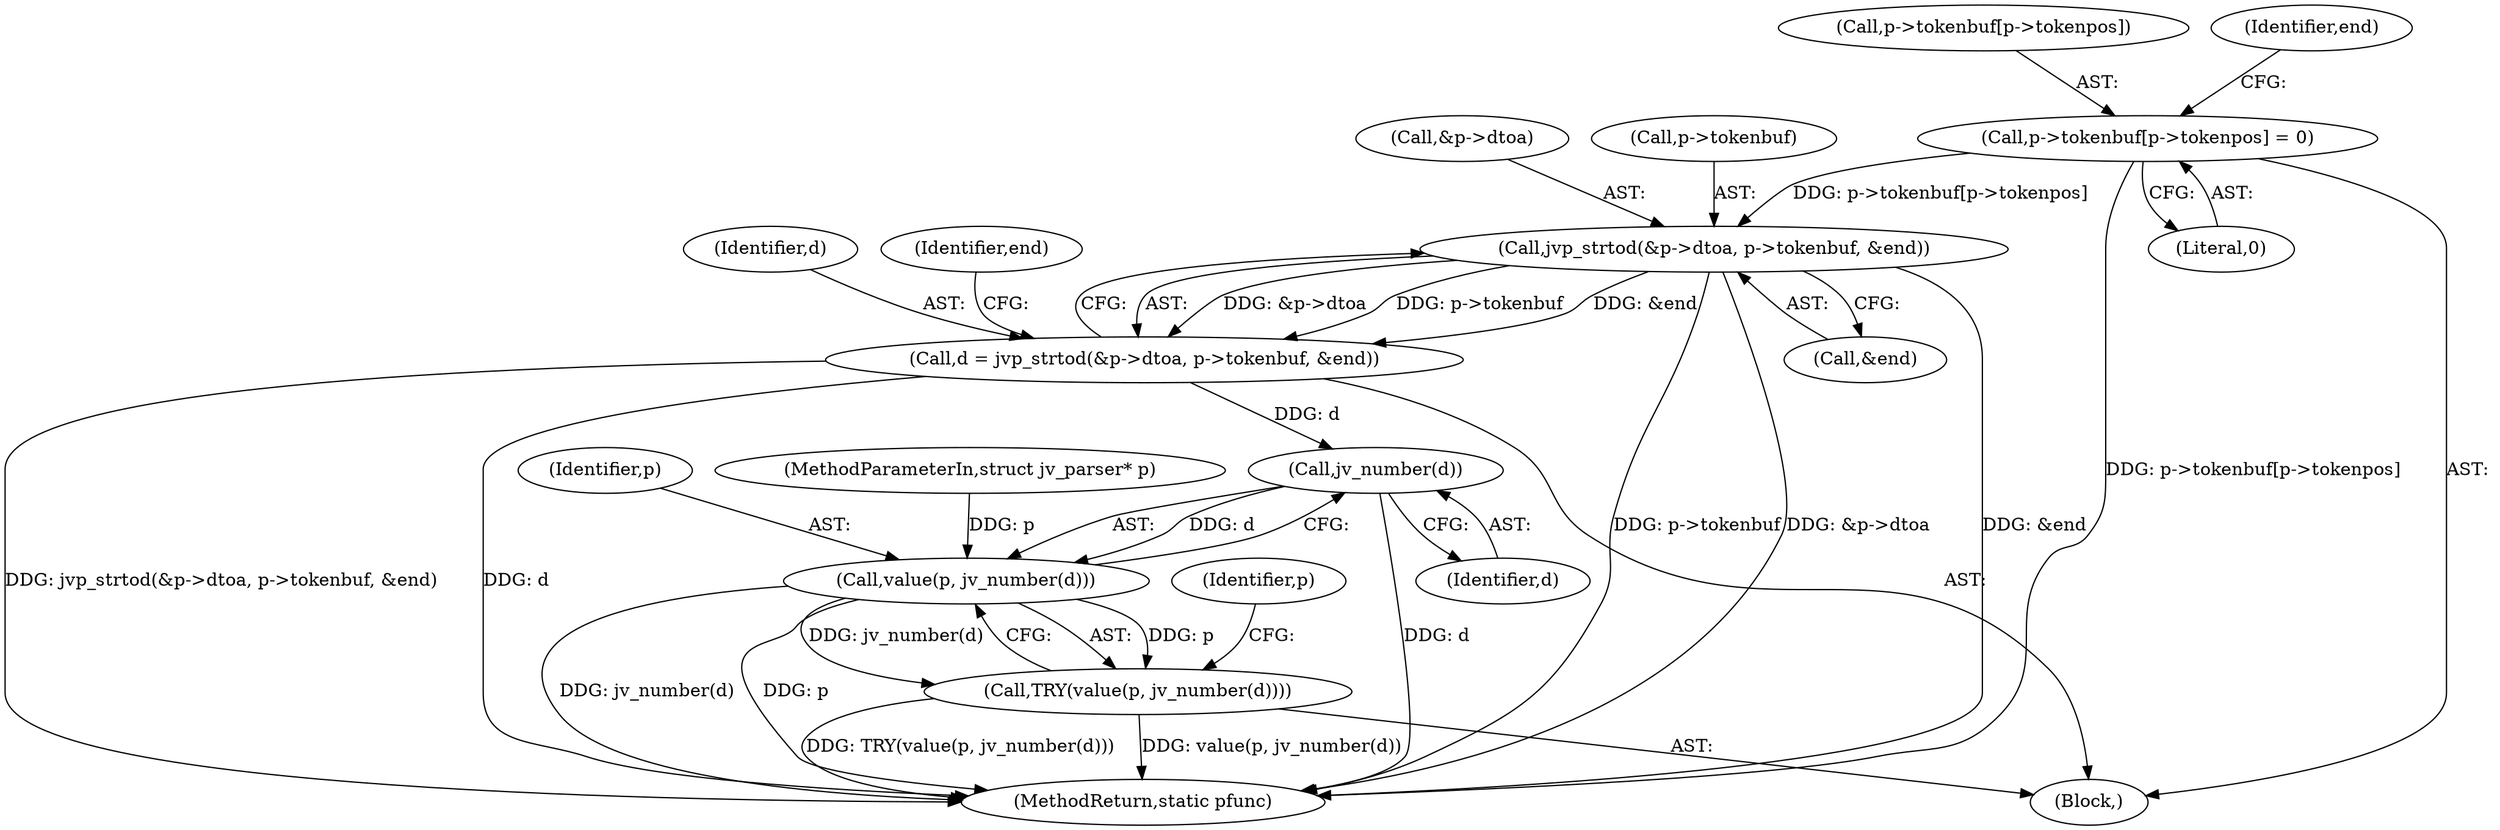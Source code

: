 digraph "0_jq_8eb1367ca44e772963e704a700ef72ae2e12babd@array" {
"1000196" [label="(Call,p->tokenbuf[p->tokenpos] = 0)"];
"1000212" [label="(Call,jvp_strtod(&p->dtoa, p->tokenbuf, &end))"];
"1000210" [label="(Call,d = jvp_strtod(&p->dtoa, p->tokenbuf, &end))"];
"1000236" [label="(Call,jv_number(d))"];
"1000234" [label="(Call,value(p, jv_number(d)))"];
"1000233" [label="(Call,TRY(value(p, jv_number(d))))"];
"1000204" [label="(Literal,0)"];
"1000197" [label="(Call,p->tokenbuf[p->tokenpos])"];
"1000225" [label="(Identifier,end)"];
"1000196" [label="(Call,p->tokenbuf[p->tokenpos] = 0)"];
"1000245" [label="(MethodReturn,static pfunc)"];
"1000236" [label="(Call,jv_number(d))"];
"1000237" [label="(Identifier,d)"];
"1000233" [label="(Call,TRY(value(p, jv_number(d))))"];
"1000240" [label="(Identifier,p)"];
"1000210" [label="(Call,d = jvp_strtod(&p->dtoa, p->tokenbuf, &end))"];
"1000217" [label="(Call,p->tokenbuf)"];
"1000220" [label="(Call,&end)"];
"1000195" [label="(Block,)"];
"1000235" [label="(Identifier,p)"];
"1000211" [label="(Identifier,d)"];
"1000234" [label="(Call,value(p, jv_number(d)))"];
"1000213" [label="(Call,&p->dtoa)"];
"1000101" [label="(MethodParameterIn,struct jv_parser* p)"];
"1000212" [label="(Call,jvp_strtod(&p->dtoa, p->tokenbuf, &end))"];
"1000207" [label="(Identifier,end)"];
"1000196" -> "1000195"  [label="AST: "];
"1000196" -> "1000204"  [label="CFG: "];
"1000197" -> "1000196"  [label="AST: "];
"1000204" -> "1000196"  [label="AST: "];
"1000207" -> "1000196"  [label="CFG: "];
"1000196" -> "1000245"  [label="DDG: p->tokenbuf[p->tokenpos]"];
"1000196" -> "1000212"  [label="DDG: p->tokenbuf[p->tokenpos]"];
"1000212" -> "1000210"  [label="AST: "];
"1000212" -> "1000220"  [label="CFG: "];
"1000213" -> "1000212"  [label="AST: "];
"1000217" -> "1000212"  [label="AST: "];
"1000220" -> "1000212"  [label="AST: "];
"1000210" -> "1000212"  [label="CFG: "];
"1000212" -> "1000245"  [label="DDG: p->tokenbuf"];
"1000212" -> "1000245"  [label="DDG: &p->dtoa"];
"1000212" -> "1000245"  [label="DDG: &end"];
"1000212" -> "1000210"  [label="DDG: &p->dtoa"];
"1000212" -> "1000210"  [label="DDG: p->tokenbuf"];
"1000212" -> "1000210"  [label="DDG: &end"];
"1000210" -> "1000195"  [label="AST: "];
"1000211" -> "1000210"  [label="AST: "];
"1000225" -> "1000210"  [label="CFG: "];
"1000210" -> "1000245"  [label="DDG: jvp_strtod(&p->dtoa, p->tokenbuf, &end)"];
"1000210" -> "1000245"  [label="DDG: d"];
"1000210" -> "1000236"  [label="DDG: d"];
"1000236" -> "1000234"  [label="AST: "];
"1000236" -> "1000237"  [label="CFG: "];
"1000237" -> "1000236"  [label="AST: "];
"1000234" -> "1000236"  [label="CFG: "];
"1000236" -> "1000245"  [label="DDG: d"];
"1000236" -> "1000234"  [label="DDG: d"];
"1000234" -> "1000233"  [label="AST: "];
"1000235" -> "1000234"  [label="AST: "];
"1000233" -> "1000234"  [label="CFG: "];
"1000234" -> "1000245"  [label="DDG: jv_number(d)"];
"1000234" -> "1000245"  [label="DDG: p"];
"1000234" -> "1000233"  [label="DDG: p"];
"1000234" -> "1000233"  [label="DDG: jv_number(d)"];
"1000101" -> "1000234"  [label="DDG: p"];
"1000233" -> "1000195"  [label="AST: "];
"1000240" -> "1000233"  [label="CFG: "];
"1000233" -> "1000245"  [label="DDG: TRY(value(p, jv_number(d)))"];
"1000233" -> "1000245"  [label="DDG: value(p, jv_number(d))"];
}
